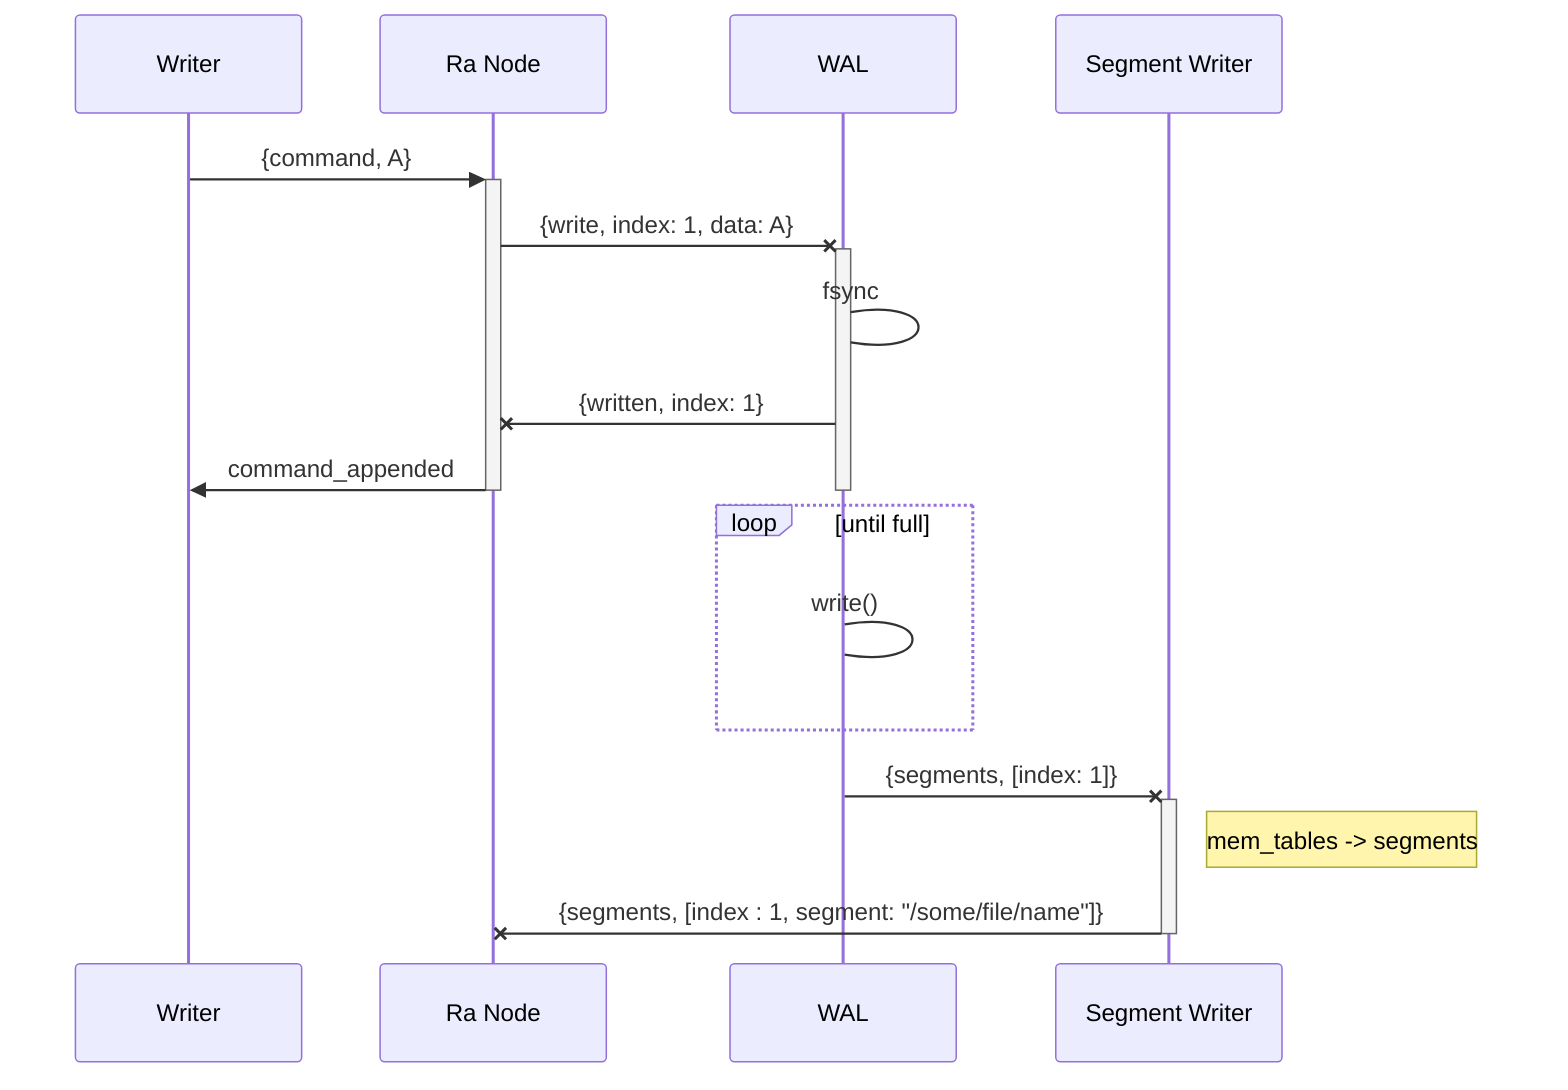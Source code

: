 sequenceDiagram
    participant WR as Writer
    participant N as Ra Node
    participant W as WAL
    participant S as Segment Writer
    WR->>+N: {command, A}
    N-X+W: {write, index: 1, data: A}
    W->W: fsync
    W-XN: {written, index: 1}
    N->>WR: command_appended
    deactivate N
    deactivate W
    loop until full
        W->W: write()
    end
    W-X+S: {segments, [index: 1]}
    Note right of S: mem_tables -> segments
    S -X N: {segments, [index : 1, segment: "/some/file/name"]}
    deactivate S
